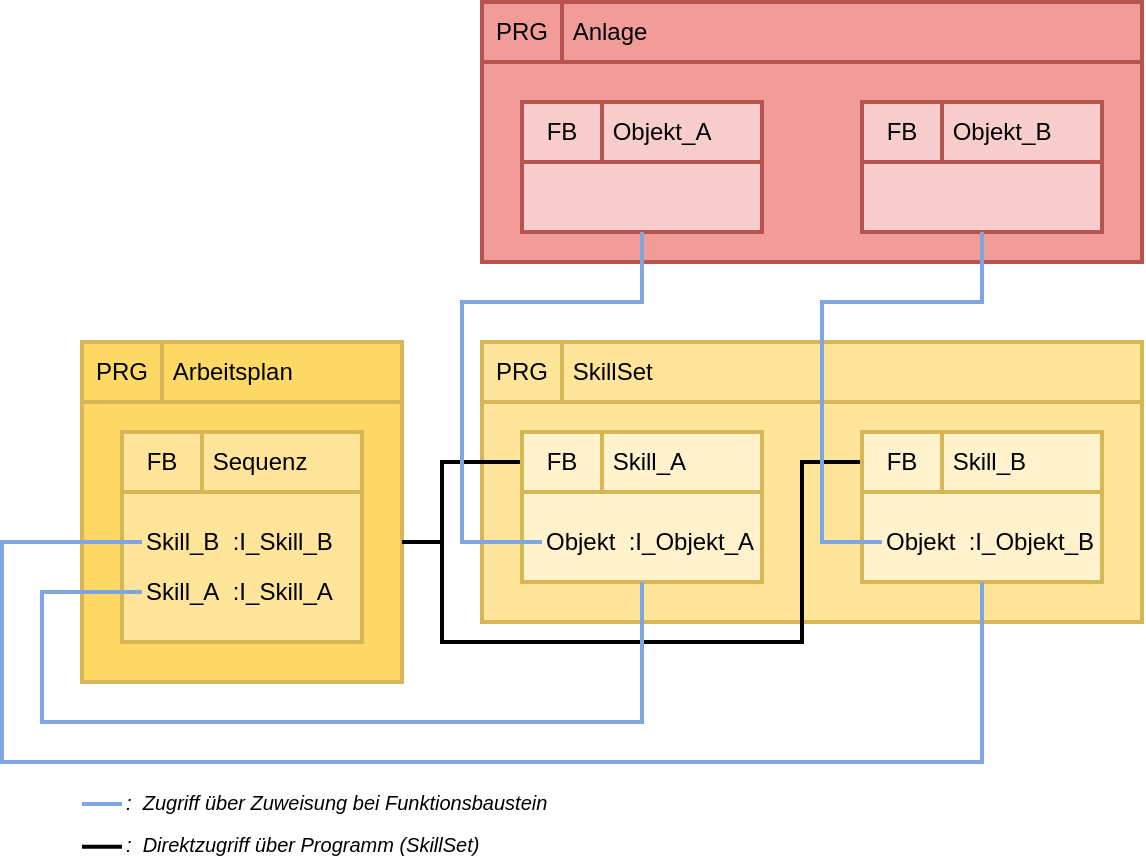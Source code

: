 <mxfile version="26.0.3">
  <diagram name="Seite-1" id="HcExWx5HO9tAeYDdfuHO">
    <mxGraphModel dx="1195" dy="643" grid="1" gridSize="10" guides="1" tooltips="1" connect="1" arrows="1" fold="1" page="1" pageScale="1" pageWidth="1654" pageHeight="1169" math="0" shadow="0">
      <root>
        <mxCell id="0" />
        <mxCell id="1" parent="0" />
        <mxCell id="wYWAPYZexEv1usOa7uD7-25" value="&amp;nbsp;Arbeitsplan" style="rounded=0;whiteSpace=wrap;html=1;fillColor=#FFD966;strokeColor=#d6b656;align=left;strokeWidth=2;" vertex="1" parent="1">
          <mxGeometry x="400" y="520" width="120" height="30" as="geometry" />
        </mxCell>
        <mxCell id="wYWAPYZexEv1usOa7uD7-26" value="" style="rounded=0;whiteSpace=wrap;html=1;fillColor=#FFD966;strokeColor=#d6b656;strokeWidth=2;" vertex="1" parent="1">
          <mxGeometry x="360" y="550" width="160" height="140" as="geometry" />
        </mxCell>
        <mxCell id="wYWAPYZexEv1usOa7uD7-27" value="PRG" style="rounded=0;whiteSpace=wrap;html=1;fillColor=#FFD966;strokeColor=#d6b656;strokeWidth=2;" vertex="1" parent="1">
          <mxGeometry x="360" y="520" width="40" height="30" as="geometry" />
        </mxCell>
        <mxCell id="wYWAPYZexEv1usOa7uD7-28" value="&amp;nbsp;Sequenz" style="rounded=0;whiteSpace=wrap;html=1;fillColor=#FFE599;strokeColor=#d6b656;align=left;strokeWidth=2;" vertex="1" parent="1">
          <mxGeometry x="420" y="565" width="80" height="30" as="geometry" />
        </mxCell>
        <mxCell id="wYWAPYZexEv1usOa7uD7-29" value="" style="rounded=0;whiteSpace=wrap;html=1;fillColor=#FFE599;strokeColor=#d6b656;strokeWidth=2;" vertex="1" parent="1">
          <mxGeometry x="380" y="595" width="120" height="75" as="geometry" />
        </mxCell>
        <mxCell id="wYWAPYZexEv1usOa7uD7-30" value="FB" style="rounded=0;whiteSpace=wrap;html=1;fillColor=#FFE599;strokeColor=#d6b656;strokeWidth=2;" vertex="1" parent="1">
          <mxGeometry x="380" y="565" width="40" height="30" as="geometry" />
        </mxCell>
        <mxCell id="wYWAPYZexEv1usOa7uD7-31" value="&amp;nbsp;SkillSet" style="rounded=0;whiteSpace=wrap;html=1;fillColor=#FFE599;strokeColor=#d6b656;align=left;strokeWidth=2;" vertex="1" parent="1">
          <mxGeometry x="600" y="520" width="290" height="30" as="geometry" />
        </mxCell>
        <mxCell id="wYWAPYZexEv1usOa7uD7-32" value="" style="rounded=0;whiteSpace=wrap;html=1;fillColor=#FFE599;strokeColor=#d6b656;strokeWidth=2;" vertex="1" parent="1">
          <mxGeometry x="560" y="550" width="330" height="110" as="geometry" />
        </mxCell>
        <mxCell id="wYWAPYZexEv1usOa7uD7-33" value="PRG" style="rounded=0;whiteSpace=wrap;html=1;fillColor=#FFE599;strokeColor=#d6b656;strokeWidth=2;" vertex="1" parent="1">
          <mxGeometry x="560" y="520" width="40" height="30" as="geometry" />
        </mxCell>
        <mxCell id="wYWAPYZexEv1usOa7uD7-34" value="&amp;nbsp;Skill_A" style="rounded=0;whiteSpace=wrap;html=1;fillColor=#FFF2CC;strokeColor=#d6b656;align=left;strokeWidth=2;" vertex="1" parent="1">
          <mxGeometry x="620" y="565" width="80" height="30" as="geometry" />
        </mxCell>
        <mxCell id="wYWAPYZexEv1usOa7uD7-35" value="" style="rounded=0;whiteSpace=wrap;html=1;fillColor=#FFF2CC;strokeColor=#d6b656;strokeWidth=2;" vertex="1" parent="1">
          <mxGeometry x="580" y="595" width="120" height="45" as="geometry" />
        </mxCell>
        <mxCell id="wYWAPYZexEv1usOa7uD7-75" style="edgeStyle=orthogonalEdgeStyle;rounded=0;orthogonalLoop=1;jettySize=auto;html=1;entryX=1;entryY=0.5;entryDx=0;entryDy=0;endArrow=none;endFill=0;strokeWidth=2;" edge="1" parent="1" source="wYWAPYZexEv1usOa7uD7-36" target="wYWAPYZexEv1usOa7uD7-26">
          <mxGeometry relative="1" as="geometry">
            <Array as="points">
              <mxPoint x="540" y="580" />
              <mxPoint x="540" y="620" />
            </Array>
          </mxGeometry>
        </mxCell>
        <mxCell id="wYWAPYZexEv1usOa7uD7-36" value="FB" style="rounded=0;whiteSpace=wrap;html=1;fillColor=#FFF2CC;strokeColor=#d6b656;strokeWidth=2;" vertex="1" parent="1">
          <mxGeometry x="580" y="565" width="40" height="30" as="geometry" />
        </mxCell>
        <mxCell id="wYWAPYZexEv1usOa7uD7-37" value="&amp;nbsp;Skill_B" style="rounded=0;whiteSpace=wrap;html=1;fillColor=#FFF2CC;strokeColor=#d6b656;align=left;strokeWidth=2;" vertex="1" parent="1">
          <mxGeometry x="790" y="565" width="80" height="30" as="geometry" />
        </mxCell>
        <mxCell id="wYWAPYZexEv1usOa7uD7-38" value="" style="rounded=0;whiteSpace=wrap;html=1;fillColor=#FFF2CC;strokeColor=#d6b656;strokeWidth=2;" vertex="1" parent="1">
          <mxGeometry x="750" y="595" width="120" height="45" as="geometry" />
        </mxCell>
        <mxCell id="wYWAPYZexEv1usOa7uD7-72" style="edgeStyle=orthogonalEdgeStyle;rounded=0;orthogonalLoop=1;jettySize=auto;html=1;entryX=1;entryY=0.5;entryDx=0;entryDy=0;endArrow=none;endFill=0;strokeWidth=2;" edge="1" parent="1" source="wYWAPYZexEv1usOa7uD7-39" target="wYWAPYZexEv1usOa7uD7-26">
          <mxGeometry relative="1" as="geometry">
            <Array as="points">
              <mxPoint x="720" y="580" />
              <mxPoint x="720" y="670" />
              <mxPoint x="540" y="670" />
              <mxPoint x="540" y="620" />
            </Array>
          </mxGeometry>
        </mxCell>
        <mxCell id="wYWAPYZexEv1usOa7uD7-39" value="FB" style="rounded=0;whiteSpace=wrap;html=1;fillColor=#FFF2CC;strokeColor=#d6b656;strokeWidth=2;" vertex="1" parent="1">
          <mxGeometry x="750" y="565" width="40" height="30" as="geometry" />
        </mxCell>
        <mxCell id="wYWAPYZexEv1usOa7uD7-49" value="&amp;nbsp;Anlage" style="rounded=0;whiteSpace=wrap;html=1;fillColor=#F19C99;strokeColor=#b85450;align=left;strokeWidth=2;" vertex="1" parent="1">
          <mxGeometry x="600" y="350" width="290" height="30" as="geometry" />
        </mxCell>
        <mxCell id="wYWAPYZexEv1usOa7uD7-50" value="" style="rounded=0;whiteSpace=wrap;html=1;fillColor=#F19C99;strokeColor=#b85450;strokeWidth=2;" vertex="1" parent="1">
          <mxGeometry x="560" y="380" width="330" height="100" as="geometry" />
        </mxCell>
        <mxCell id="wYWAPYZexEv1usOa7uD7-51" value="PRG" style="rounded=0;whiteSpace=wrap;html=1;fillColor=#F19C99;strokeColor=#b85450;strokeWidth=2;" vertex="1" parent="1">
          <mxGeometry x="560" y="350" width="40" height="30" as="geometry" />
        </mxCell>
        <mxCell id="wYWAPYZexEv1usOa7uD7-52" value="&amp;nbsp;Objekt_A" style="rounded=0;whiteSpace=wrap;html=1;fillColor=#F8CECC;strokeColor=#b85450;align=left;strokeWidth=2;" vertex="1" parent="1">
          <mxGeometry x="620" y="400" width="80" height="30" as="geometry" />
        </mxCell>
        <mxCell id="wYWAPYZexEv1usOa7uD7-53" value="" style="rounded=0;whiteSpace=wrap;html=1;fillColor=#F8CECC;strokeColor=#b85450;strokeWidth=2;" vertex="1" parent="1">
          <mxGeometry x="580" y="430" width="120" height="35" as="geometry" />
        </mxCell>
        <mxCell id="wYWAPYZexEv1usOa7uD7-54" value="FB" style="rounded=0;whiteSpace=wrap;html=1;fillColor=#F8CECC;strokeColor=#b85450;strokeWidth=2;" vertex="1" parent="1">
          <mxGeometry x="580" y="400" width="40" height="30" as="geometry" />
        </mxCell>
        <mxCell id="wYWAPYZexEv1usOa7uD7-55" value="&amp;nbsp;Objekt_B" style="rounded=0;whiteSpace=wrap;html=1;fillColor=#F8CECC;strokeColor=#b85450;align=left;strokeWidth=2;" vertex="1" parent="1">
          <mxGeometry x="790" y="400" width="80" height="30" as="geometry" />
        </mxCell>
        <mxCell id="wYWAPYZexEv1usOa7uD7-56" value="" style="rounded=0;whiteSpace=wrap;html=1;fillColor=#F8CECC;strokeColor=#b85450;strokeWidth=2;" vertex="1" parent="1">
          <mxGeometry x="750" y="430" width="120" height="35" as="geometry" />
        </mxCell>
        <mxCell id="wYWAPYZexEv1usOa7uD7-57" value="FB" style="rounded=0;whiteSpace=wrap;html=1;fillColor=#F8CECC;strokeColor=#b85450;strokeWidth=2;" vertex="1" parent="1">
          <mxGeometry x="750" y="400" width="40" height="30" as="geometry" />
        </mxCell>
        <mxCell id="wYWAPYZexEv1usOa7uD7-69" style="edgeStyle=orthogonalEdgeStyle;rounded=0;orthogonalLoop=1;jettySize=auto;html=1;entryX=0.5;entryY=1;entryDx=0;entryDy=0;endArrow=none;endFill=0;strokeWidth=2;strokeColor=#7EA6E0;" edge="1" parent="1" source="wYWAPYZexEv1usOa7uD7-59" target="wYWAPYZexEv1usOa7uD7-38">
          <mxGeometry relative="1" as="geometry">
            <Array as="points">
              <mxPoint x="320" y="620" />
              <mxPoint x="320" y="730" />
              <mxPoint x="810" y="730" />
            </Array>
          </mxGeometry>
        </mxCell>
        <mxCell id="wYWAPYZexEv1usOa7uD7-59" value="Skill_B&amp;nbsp; :I_Skill_B" style="text;html=1;align=left;verticalAlign=middle;whiteSpace=wrap;rounded=0;" vertex="1" parent="1">
          <mxGeometry x="390" y="605" width="110" height="30" as="geometry" />
        </mxCell>
        <mxCell id="wYWAPYZexEv1usOa7uD7-64" style="edgeStyle=orthogonalEdgeStyle;rounded=0;orthogonalLoop=1;jettySize=auto;html=1;entryX=0.5;entryY=1;entryDx=0;entryDy=0;strokeWidth=2;endArrow=none;endFill=0;strokeColor=#7EA6E0;" edge="1" parent="1" source="wYWAPYZexEv1usOa7uD7-61" target="wYWAPYZexEv1usOa7uD7-53">
          <mxGeometry relative="1" as="geometry">
            <Array as="points">
              <mxPoint x="550" y="620" />
              <mxPoint x="550" y="500" />
              <mxPoint x="640" y="500" />
            </Array>
          </mxGeometry>
        </mxCell>
        <mxCell id="wYWAPYZexEv1usOa7uD7-61" value="Objekt&amp;nbsp; :I_Objekt_A" style="text;html=1;align=left;verticalAlign=middle;whiteSpace=wrap;rounded=0;" vertex="1" parent="1">
          <mxGeometry x="590" y="605" width="120" height="30" as="geometry" />
        </mxCell>
        <mxCell id="wYWAPYZexEv1usOa7uD7-65" style="edgeStyle=orthogonalEdgeStyle;rounded=0;orthogonalLoop=1;jettySize=auto;html=1;entryX=0.5;entryY=1;entryDx=0;entryDy=0;strokeWidth=2;endArrow=none;endFill=0;strokeColor=#7EA6E0;" edge="1" parent="1" source="wYWAPYZexEv1usOa7uD7-63" target="wYWAPYZexEv1usOa7uD7-56">
          <mxGeometry relative="1" as="geometry">
            <Array as="points">
              <mxPoint x="730" y="620" />
              <mxPoint x="730" y="500" />
              <mxPoint x="810" y="500" />
            </Array>
          </mxGeometry>
        </mxCell>
        <mxCell id="wYWAPYZexEv1usOa7uD7-63" value="Objekt&amp;nbsp; :I_Objekt_B" style="text;html=1;align=left;verticalAlign=middle;whiteSpace=wrap;rounded=0;" vertex="1" parent="1">
          <mxGeometry x="760" y="605" width="110" height="30" as="geometry" />
        </mxCell>
        <mxCell id="wYWAPYZexEv1usOa7uD7-68" style="edgeStyle=orthogonalEdgeStyle;rounded=0;orthogonalLoop=1;jettySize=auto;html=1;entryX=0.5;entryY=1;entryDx=0;entryDy=0;endArrow=none;endFill=0;strokeWidth=2;strokeColor=#7EA6E0;" edge="1" parent="1" source="wYWAPYZexEv1usOa7uD7-67" target="wYWAPYZexEv1usOa7uD7-35">
          <mxGeometry relative="1" as="geometry">
            <Array as="points">
              <mxPoint x="340" y="645" />
              <mxPoint x="340" y="710" />
              <mxPoint x="640" y="710" />
            </Array>
          </mxGeometry>
        </mxCell>
        <mxCell id="wYWAPYZexEv1usOa7uD7-67" value="Skill_A&amp;nbsp; :I_Skill_A" style="text;html=1;align=left;verticalAlign=middle;whiteSpace=wrap;rounded=0;" vertex="1" parent="1">
          <mxGeometry x="390" y="630" width="110" height="30" as="geometry" />
        </mxCell>
        <mxCell id="wYWAPYZexEv1usOa7uD7-80" value="" style="group" vertex="1" connectable="0" parent="1">
          <mxGeometry x="360" y="740" width="270" height="41" as="geometry" />
        </mxCell>
        <mxCell id="wYWAPYZexEv1usOa7uD7-76" value="" style="endArrow=none;html=1;rounded=0;strokeWidth=2;strokeColor=#7EA6E0;" edge="1" parent="wYWAPYZexEv1usOa7uD7-80">
          <mxGeometry width="50" height="50" relative="1" as="geometry">
            <mxPoint y="11" as="sourcePoint" />
            <mxPoint x="20" y="11" as="targetPoint" />
          </mxGeometry>
        </mxCell>
        <mxCell id="wYWAPYZexEv1usOa7uD7-77" value="" style="endArrow=none;html=1;rounded=0;strokeWidth=2;strokeColor=#000000;" edge="1" parent="wYWAPYZexEv1usOa7uD7-80">
          <mxGeometry width="50" height="50" relative="1" as="geometry">
            <mxPoint y="32.43" as="sourcePoint" />
            <mxPoint x="20" y="32.43" as="targetPoint" />
          </mxGeometry>
        </mxCell>
        <mxCell id="wYWAPYZexEv1usOa7uD7-78" value="&lt;font style=&quot;font-size: 10px;&quot;&gt;&lt;i&gt;:&amp;nbsp; Zugriff über Zuweisung bei Funktionsbaustein&lt;/i&gt;&lt;/font&gt;" style="text;html=1;align=left;verticalAlign=middle;whiteSpace=wrap;rounded=0;" vertex="1" parent="wYWAPYZexEv1usOa7uD7-80">
          <mxGeometry x="20" width="250" height="20" as="geometry" />
        </mxCell>
        <mxCell id="wYWAPYZexEv1usOa7uD7-79" value="&lt;font style=&quot;font-size: 10px;&quot;&gt;&lt;i&gt;:&amp;nbsp; Direktzugriff über Programm (SkillSet)&lt;/i&gt;&lt;/font&gt;" style="text;html=1;align=left;verticalAlign=middle;whiteSpace=wrap;rounded=0;" vertex="1" parent="wYWAPYZexEv1usOa7uD7-80">
          <mxGeometry x="20" y="21" width="250" height="20" as="geometry" />
        </mxCell>
      </root>
    </mxGraphModel>
  </diagram>
</mxfile>
